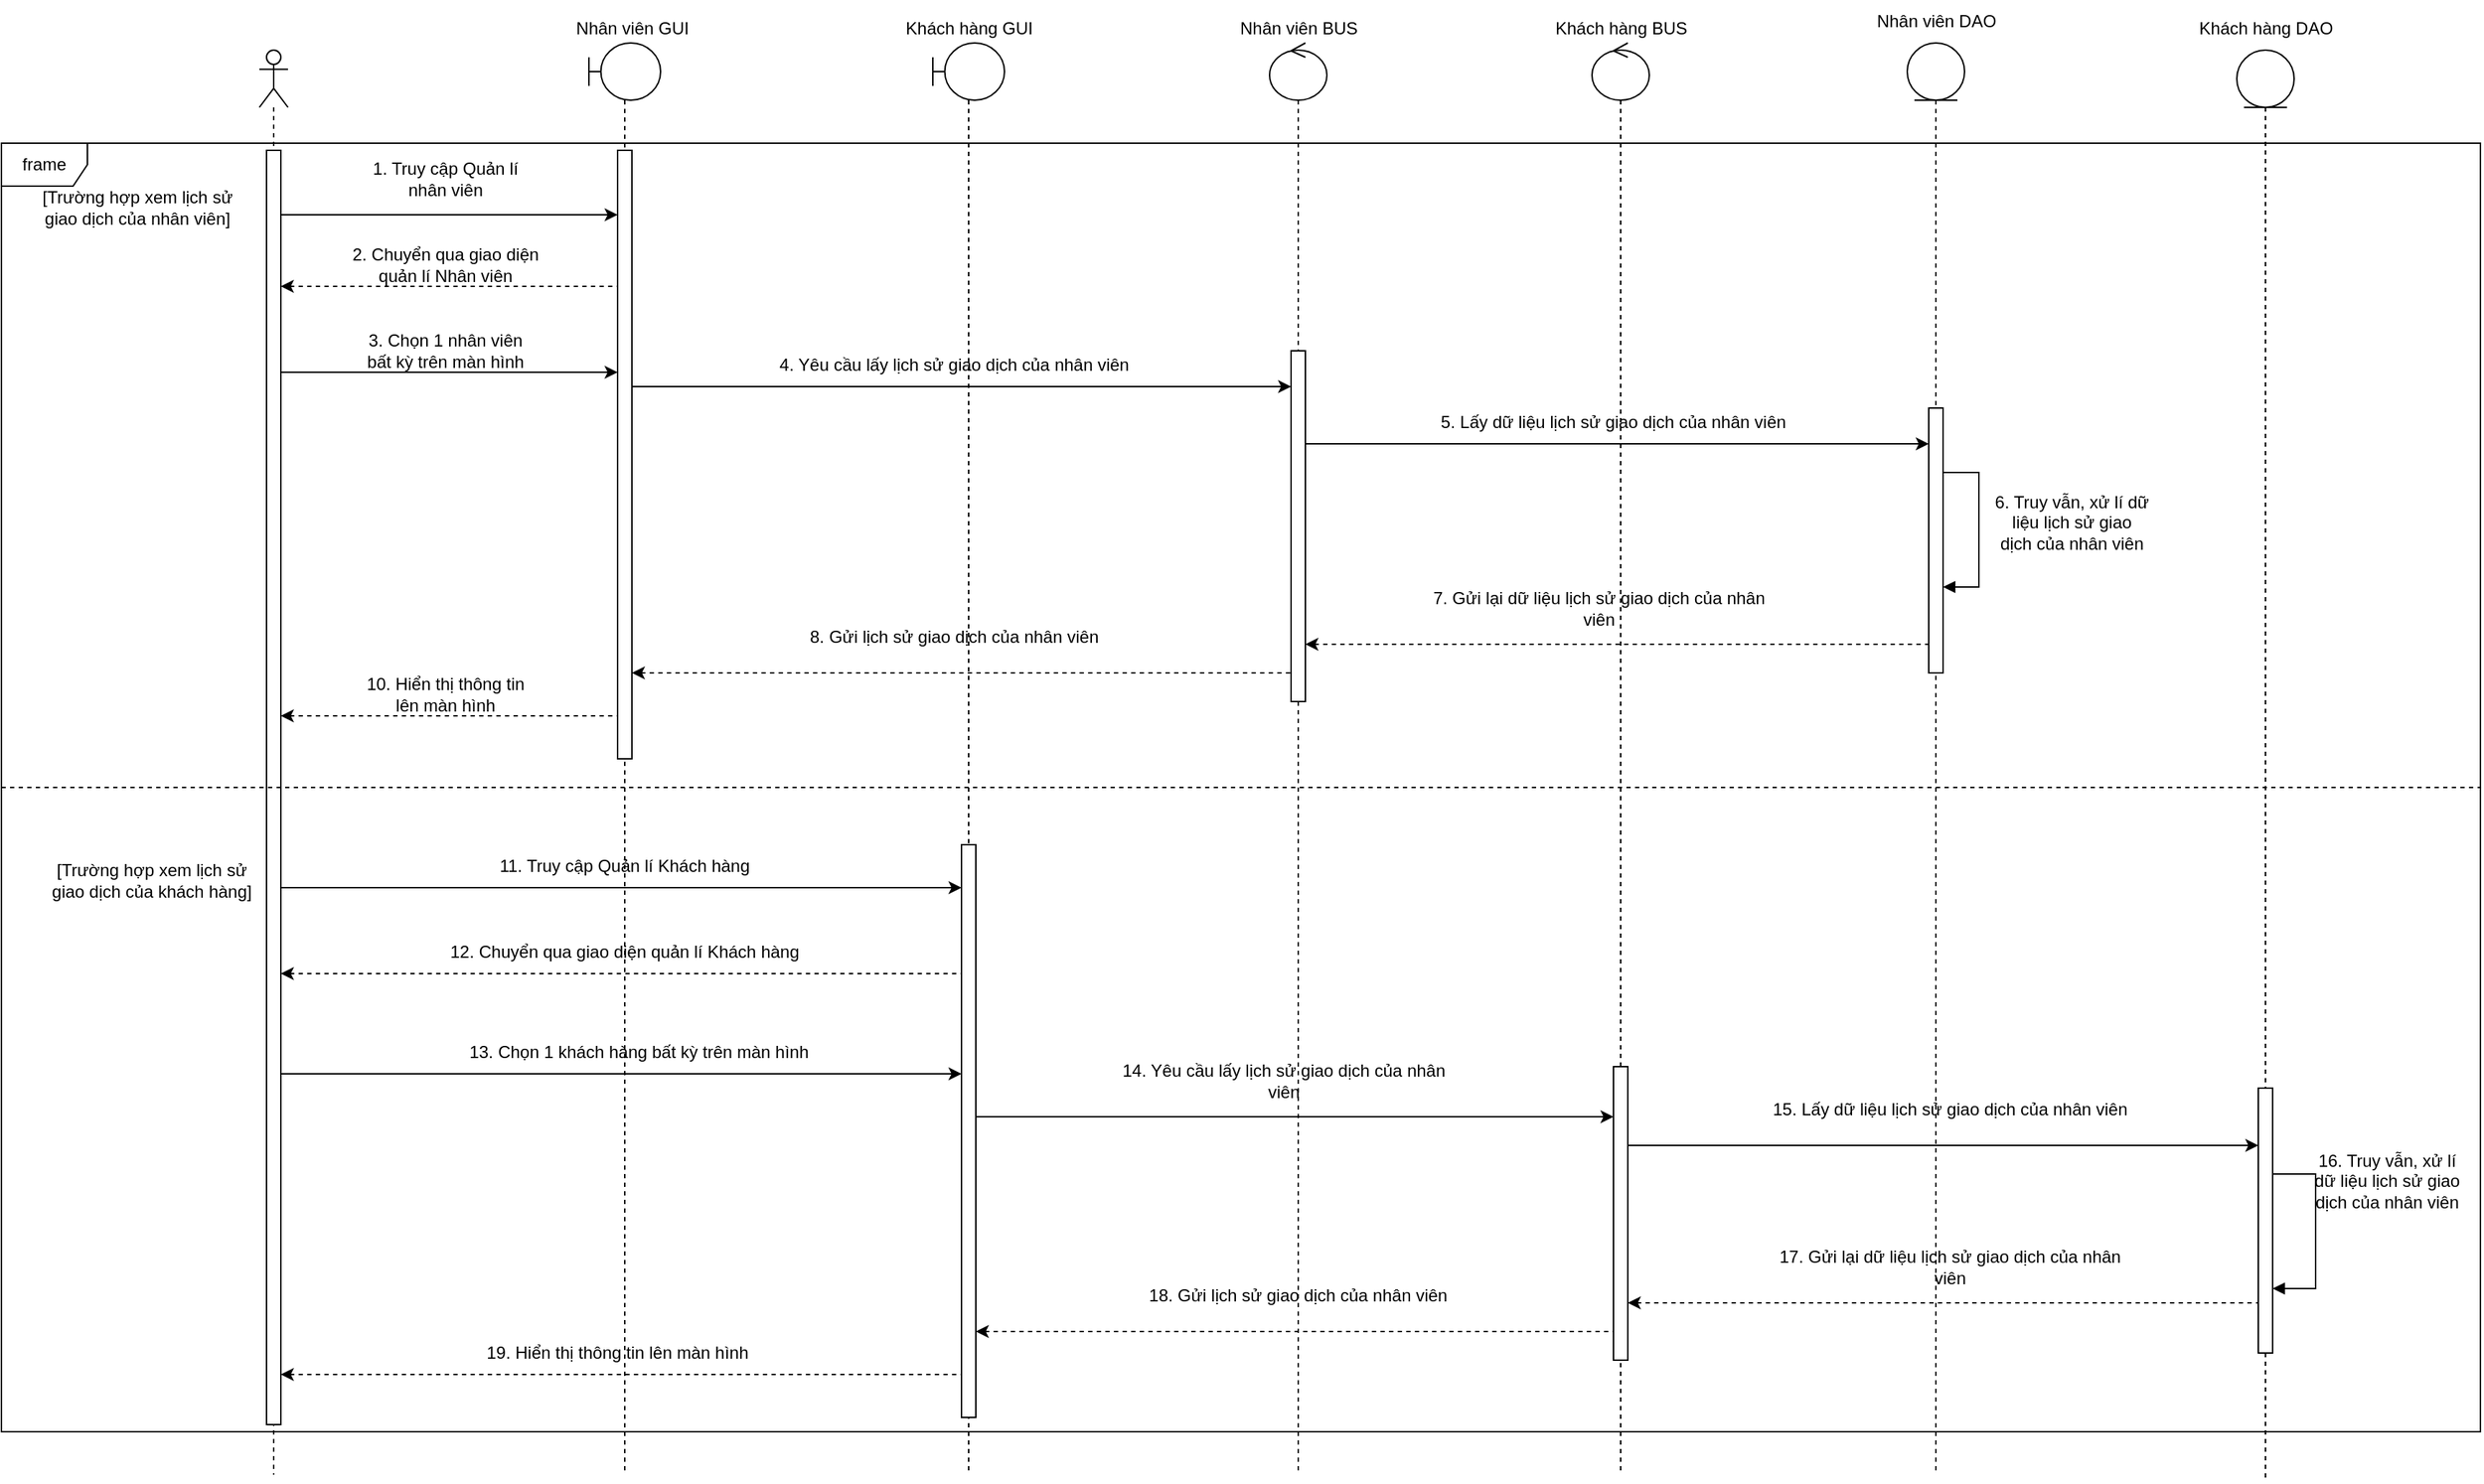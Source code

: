 <mxfile version="20.3.0" type="device"><diagram id="tAU3ARZs8YP1AsgfPNTk" name="Page-1"><mxGraphModel dx="3084" dy="1651" grid="1" gridSize="10" guides="1" tooltips="1" connect="1" arrows="1" fold="1" page="1" pageScale="1" pageWidth="850" pageHeight="1100" math="0" shadow="0"><root><mxCell id="0"/><mxCell id="1" parent="0"/><mxCell id="wdVBwy9PyyrBsqAOxplV-15" value="" style="endArrow=none;html=1;rounded=0;endFill=0;startArrow=classic;startFill=1;dashed=1;" parent="1" source="OIQW1Pe6kSD6JIpKPb93-4" target="OIQW1Pe6kSD6JIpKPb93-10" edge="1"><mxGeometry width="50" height="50" relative="1" as="geometry"><mxPoint x="187.45" y="392.16" as="sourcePoint"/><mxPoint x="380" y="392" as="targetPoint"/><Array as="points"><mxPoint x="300" y="750"/></Array></mxGeometry></mxCell><mxCell id="wdVBwy9PyyrBsqAOxplV-16" value="1. Truy cập Quản lí nhân viên" style="text;html=1;strokeColor=none;fillColor=none;align=center;verticalAlign=middle;whiteSpace=wrap;rounded=0;" parent="1" vertex="1"><mxGeometry x="220" y="360" width="120" height="30" as="geometry"/></mxCell><mxCell id="wdVBwy9PyyrBsqAOxplV-17" value="" style="endArrow=classic;html=1;rounded=0;endFill=1;startArrow=none;startFill=0;" parent="1" source="OIQW1Pe6kSD6JIpKPb93-4" target="OIQW1Pe6kSD6JIpKPb93-10" edge="1"><mxGeometry width="50" height="50" relative="1" as="geometry"><mxPoint x="185.1" y="453.76" as="sourcePoint"/><mxPoint x="400" y="453.76" as="targetPoint"/><Array as="points"><mxPoint x="270" y="400"/></Array></mxGeometry></mxCell><mxCell id="wdVBwy9PyyrBsqAOxplV-18" value="12. Chuyển qua giao diện quản lí Khách hàng" style="text;html=1;strokeColor=none;fillColor=none;align=center;verticalAlign=middle;whiteSpace=wrap;rounded=0;" parent="1" vertex="1"><mxGeometry x="245" y="900" width="320" height="30" as="geometry"/></mxCell><mxCell id="wdVBwy9PyyrBsqAOxplV-19" value="" style="endArrow=classic;html=1;rounded=0;" parent="1" source="OIQW1Pe6kSD6JIpKPb93-4" target="OIQW1Pe6kSD6JIpKPb93-10" edge="1"><mxGeometry width="50" height="50" relative="1" as="geometry"><mxPoint x="187.45" y="500.4" as="sourcePoint"/><mxPoint x="400" y="500.61" as="targetPoint"/><Array as="points"><mxPoint x="230" y="510"/><mxPoint x="300" y="510"/></Array></mxGeometry></mxCell><mxCell id="wdVBwy9PyyrBsqAOxplV-20" value="3. Chọn 1 nhân viên bất kỳ trên màn hình" style="text;html=1;strokeColor=none;fillColor=none;align=center;verticalAlign=middle;whiteSpace=wrap;rounded=0;" parent="1" vertex="1"><mxGeometry x="220" y="480" width="120" height="30" as="geometry"/></mxCell><mxCell id="wdVBwy9PyyrBsqAOxplV-25" value="" style="endArrow=classic;html=1;rounded=0;" parent="1" source="OIQW1Pe6kSD6JIpKPb93-10" target="OIQW1Pe6kSD6JIpKPb93-14" edge="1"><mxGeometry width="50" height="50" relative="1" as="geometry"><mxPoint x="412.55" y="526.84" as="sourcePoint"/><mxPoint x="866.67" y="527.48" as="targetPoint"/><Array as="points"><mxPoint x="540" y="520"/></Array></mxGeometry></mxCell><mxCell id="wdVBwy9PyyrBsqAOxplV-26" value="4. Yêu cầu lấy lịch sử giao dịch của nhân viên" style="text;html=1;strokeColor=none;fillColor=none;align=center;verticalAlign=middle;whiteSpace=wrap;rounded=0;" parent="1" vertex="1"><mxGeometry x="510" y="490" width="250" height="30" as="geometry"/></mxCell><mxCell id="wdVBwy9PyyrBsqAOxplV-30" value="" style="endArrow=classic;html=1;rounded=0;" parent="1" target="OIQW1Pe6kSD6JIpKPb93-16" edge="1" source="OIQW1Pe6kSD6JIpKPb93-14"><mxGeometry width="50" height="50" relative="1" as="geometry"><mxPoint x="880.0" y="560" as="sourcePoint"/><mxPoint x="1316.86" y="562" as="targetPoint"/><Array as="points"><mxPoint x="1060" y="560"/></Array></mxGeometry></mxCell><mxCell id="wdVBwy9PyyrBsqAOxplV-33" value="5. Lấy dữ liệu lịch sử giao dịch của nhân viên" style="text;html=1;strokeColor=none;fillColor=none;align=center;verticalAlign=middle;whiteSpace=wrap;rounded=0;" parent="1" vertex="1"><mxGeometry x="970" y="530" width="250" height="30" as="geometry"/></mxCell><mxCell id="wdVBwy9PyyrBsqAOxplV-36" value="6. Truy vẫn, xử lí dữ liệu lịch sử giao&lt;br&gt;dịch của nhân viên" style="text;html=1;strokeColor=none;fillColor=none;align=center;verticalAlign=middle;whiteSpace=wrap;rounded=0;" parent="1" vertex="1"><mxGeometry x="1360" y="600" width="110" height="30" as="geometry"/></mxCell><mxCell id="wdVBwy9PyyrBsqAOxplV-39" value="" style="endArrow=none;html=1;rounded=0;dashed=1;endFill=0;startArrow=classic;startFill=1;" parent="1" source="OIQW1Pe6kSD6JIpKPb93-14" target="OIQW1Pe6kSD6JIpKPb93-16" edge="1"><mxGeometry width="50" height="50" relative="1" as="geometry"><mxPoint x="881.97" y="680" as="sourcePoint"/><mxPoint x="1318.04" y="684.62" as="targetPoint"/><Array as="points"><mxPoint x="1150" y="700"/></Array></mxGeometry></mxCell><mxCell id="wdVBwy9PyyrBsqAOxplV-40" value="7. Gửi lại dữ liệu lịch sử giao dịch của nhân viên" style="text;html=1;strokeColor=none;fillColor=none;align=center;verticalAlign=middle;whiteSpace=wrap;rounded=0;" parent="1" vertex="1"><mxGeometry x="960" y="660" width="250" height="30" as="geometry"/></mxCell><mxCell id="wdVBwy9PyyrBsqAOxplV-41" value="" style="endArrow=none;html=1;rounded=0;dashed=1;endFill=0;startArrow=classic;startFill=1;" parent="1" source="OIQW1Pe6kSD6JIpKPb93-10" target="OIQW1Pe6kSD6JIpKPb93-14" edge="1"><mxGeometry width="50" height="50" relative="1" as="geometry"><mxPoint x="414.9" y="722.06" as="sourcePoint"/><mxPoint x="869.8" y="720.42" as="targetPoint"/><Array as="points"><mxPoint x="630" y="720"/></Array></mxGeometry></mxCell><mxCell id="wdVBwy9PyyrBsqAOxplV-42" value="8. Gửi lịch sử giao dịch của nhân viên" style="text;html=1;strokeColor=none;fillColor=none;align=center;verticalAlign=middle;whiteSpace=wrap;rounded=0;" parent="1" vertex="1"><mxGeometry x="510" y="680" width="250" height="30" as="geometry"/></mxCell><mxCell id="wdVBwy9PyyrBsqAOxplV-44" value="10. Hiển thị thông tin lên màn hình" style="text;html=1;strokeColor=none;fillColor=none;align=center;verticalAlign=middle;whiteSpace=wrap;rounded=0;" parent="1" vertex="1"><mxGeometry x="220" y="720" width="120" height="30" as="geometry"/></mxCell><mxCell id="wdVBwy9PyyrBsqAOxplV-46" value="" style="endArrow=classic;html=1;rounded=0;" parent="1" source="OIQW1Pe6kSD6JIpKPb93-4" target="OIQW1Pe6kSD6JIpKPb93-11" edge="1"><mxGeometry width="50" height="50" relative="1" as="geometry"><mxPoint x="185" y="870" as="sourcePoint"/><mxPoint x="641.57" y="871.7" as="targetPoint"/><Array as="points"><mxPoint x="560" y="870"/></Array></mxGeometry></mxCell><mxCell id="wdVBwy9PyyrBsqAOxplV-47" value="11. Truy cập Quản lí Khách hàng" style="text;html=1;strokeColor=none;fillColor=none;align=center;verticalAlign=middle;whiteSpace=wrap;rounded=0;" parent="1" vertex="1"><mxGeometry x="300" y="840" width="210" height="30" as="geometry"/></mxCell><mxCell id="wdVBwy9PyyrBsqAOxplV-49" value="" style="endArrow=classic;html=1;rounded=0;" parent="1" source="OIQW1Pe6kSD6JIpKPb93-11" target="OIQW1Pe6kSD6JIpKPb93-30" edge="1"><mxGeometry width="50" height="50" relative="1" as="geometry"><mxPoint x="660" y="1020" as="sourcePoint"/><mxPoint x="1088.63" y="1022.46" as="targetPoint"/><Array as="points"><mxPoint x="890" y="1030"/></Array></mxGeometry></mxCell><mxCell id="wdVBwy9PyyrBsqAOxplV-56" value="16. Truy vẫn, xử lí dữ liệu lịch sử giao&lt;br&gt;dịch của nhân viên" style="text;html=1;strokeColor=none;fillColor=none;align=center;verticalAlign=middle;whiteSpace=wrap;rounded=0;" parent="1" vertex="1"><mxGeometry x="1580" y="1060" width="110" height="30" as="geometry"/></mxCell><mxCell id="wdVBwy9PyyrBsqAOxplV-58" value="" style="endArrow=classic;html=1;rounded=0;" parent="1" target="OIQW1Pe6kSD6JIpKPb93-28" edge="1" source="OIQW1Pe6kSD6JIpKPb93-30"><mxGeometry width="50" height="50" relative="1" as="geometry"><mxPoint x="1130" y="1040" as="sourcePoint"/><mxPoint x="1545.0" y="1040" as="targetPoint"/><Array as="points"><mxPoint x="1270" y="1050"/></Array></mxGeometry></mxCell><mxCell id="wdVBwy9PyyrBsqAOxplV-59" value="" style="endArrow=none;html=1;rounded=0;dashed=1;endFill=0;startArrow=classic;startFill=1;" parent="1" source="OIQW1Pe6kSD6JIpKPb93-30" target="OIQW1Pe6kSD6JIpKPb93-28" edge="1"><mxGeometry width="50" height="50" relative="1" as="geometry"><mxPoint x="1130" y="1151" as="sourcePoint"/><mxPoint x="1543.27" y="1151.12" as="targetPoint"/><Array as="points"><mxPoint x="1370" y="1160"/></Array></mxGeometry></mxCell><mxCell id="wdVBwy9PyyrBsqAOxplV-60" value="" style="endArrow=none;html=1;rounded=0;dashed=1;endFill=0;startArrow=classic;startFill=1;" parent="1" source="OIQW1Pe6kSD6JIpKPb93-11" target="OIQW1Pe6kSD6JIpKPb93-30" edge="1"><mxGeometry width="50" height="50" relative="1" as="geometry"><mxPoint x="650" y="1171.84" as="sourcePoint"/><mxPoint x="1090.8" y="1171.84" as="targetPoint"/><Array as="points"><mxPoint x="860" y="1180"/></Array></mxGeometry></mxCell><mxCell id="wdVBwy9PyyrBsqAOxplV-61" value="" style="endArrow=none;html=1;rounded=0;dashed=1;endFill=0;startArrow=classic;startFill=1;" parent="1" source="OIQW1Pe6kSD6JIpKPb93-4" target="OIQW1Pe6kSD6JIpKPb93-11" edge="1"><mxGeometry width="50" height="50" relative="1" as="geometry"><mxPoint x="188.24" y="936.88" as="sourcePoint"/><mxPoint x="640.78" y="937.5" as="targetPoint"/><Array as="points"><mxPoint x="250" y="930"/></Array></mxGeometry></mxCell><mxCell id="wdVBwy9PyyrBsqAOxplV-67" value="" style="endArrow=classic;html=1;rounded=0;" parent="1" source="OIQW1Pe6kSD6JIpKPb93-4" target="OIQW1Pe6kSD6JIpKPb93-11" edge="1"><mxGeometry width="50" height="50" relative="1" as="geometry"><mxPoint x="185.88" y="999.36" as="sourcePoint"/><mxPoint x="638.43" y="1001.2" as="targetPoint"/><Array as="points"><mxPoint x="410" y="1000"/></Array></mxGeometry></mxCell><mxCell id="wdVBwy9PyyrBsqAOxplV-68" value="13. Chọn 1 khách hàng bất kỳ trên màn hình" style="text;html=1;strokeColor=none;fillColor=none;align=center;verticalAlign=middle;whiteSpace=wrap;rounded=0;" parent="1" vertex="1"><mxGeometry x="270" y="970" width="290" height="30" as="geometry"/></mxCell><mxCell id="wdVBwy9PyyrBsqAOxplV-69" value="14. Yêu cầu lấy lịch sử giao dịch của nhân viên" style="text;html=1;strokeColor=none;fillColor=none;align=center;verticalAlign=middle;whiteSpace=wrap;rounded=0;" parent="1" vertex="1"><mxGeometry x="740" y="990" width="250" height="30" as="geometry"/></mxCell><mxCell id="wdVBwy9PyyrBsqAOxplV-70" value="18. Gửi lịch sử giao dịch của nhân viên" style="text;html=1;strokeColor=none;fillColor=none;align=center;verticalAlign=middle;whiteSpace=wrap;rounded=0;" parent="1" vertex="1"><mxGeometry x="750" y="1140" width="250" height="30" as="geometry"/></mxCell><mxCell id="wdVBwy9PyyrBsqAOxplV-71" value="15. Lấy dữ liệu lịch sử giao dịch của nhân viên" style="text;html=1;strokeColor=none;fillColor=none;align=center;verticalAlign=middle;whiteSpace=wrap;rounded=0;" parent="1" vertex="1"><mxGeometry x="1205" y="1010" width="250" height="30" as="geometry"/></mxCell><mxCell id="wdVBwy9PyyrBsqAOxplV-72" value="17. Gửi lại dữ liệu lịch sử giao dịch của nhân viên" style="text;html=1;strokeColor=none;fillColor=none;align=center;verticalAlign=middle;whiteSpace=wrap;rounded=0;" parent="1" vertex="1"><mxGeometry x="1205" y="1120" width="250" height="30" as="geometry"/></mxCell><mxCell id="wdVBwy9PyyrBsqAOxplV-74" value="2. Chuyển qua giao diện quản lí Nhân viên" style="text;html=1;strokeColor=none;fillColor=none;align=center;verticalAlign=middle;whiteSpace=wrap;rounded=0;" parent="1" vertex="1"><mxGeometry x="210" y="420" width="140" height="30" as="geometry"/></mxCell><mxCell id="wdVBwy9PyyrBsqAOxplV-84" value="[Trường hợp xem lịch sử giao dịch của nhân viên]" style="text;html=1;strokeColor=none;fillColor=none;align=center;verticalAlign=middle;whiteSpace=wrap;rounded=0;" parent="1" vertex="1"><mxGeometry x="-10" y="380" width="150" height="30" as="geometry"/></mxCell><mxCell id="wdVBwy9PyyrBsqAOxplV-85" value="[Trường hợp xem lịch sử giao dịch của khách hàng]" style="text;html=1;strokeColor=none;fillColor=none;align=center;verticalAlign=middle;whiteSpace=wrap;rounded=0;" parent="1" vertex="1"><mxGeometry y="850" width="150" height="30" as="geometry"/></mxCell><mxCell id="OIQW1Pe6kSD6JIpKPb93-3" value="" style="shape=umlLifeline;participant=umlActor;perimeter=lifelinePerimeter;whiteSpace=wrap;html=1;container=1;collapsible=0;recursiveResize=0;verticalAlign=top;spacingTop=36;outlineConnect=0;" vertex="1" parent="1"><mxGeometry x="150" y="285" width="20" height="995" as="geometry"/></mxCell><mxCell id="OIQW1Pe6kSD6JIpKPb93-4" value="" style="html=1;points=[];perimeter=orthogonalPerimeter;" vertex="1" parent="OIQW1Pe6kSD6JIpKPb93-3"><mxGeometry x="5" y="70" width="10" height="890" as="geometry"/></mxCell><mxCell id="OIQW1Pe6kSD6JIpKPb93-5" value="" style="shape=umlLifeline;participant=umlBoundary;perimeter=lifelinePerimeter;whiteSpace=wrap;html=1;container=1;collapsible=0;recursiveResize=0;verticalAlign=top;spacingTop=36;outlineConnect=0;" vertex="1" parent="1"><mxGeometry x="380" y="280" width="50" height="1000" as="geometry"/></mxCell><mxCell id="OIQW1Pe6kSD6JIpKPb93-10" value="" style="html=1;points=[];perimeter=orthogonalPerimeter;" vertex="1" parent="OIQW1Pe6kSD6JIpKPb93-5"><mxGeometry x="20" y="75" width="10" height="425" as="geometry"/></mxCell><mxCell id="OIQW1Pe6kSD6JIpKPb93-6" value="" style="shape=umlLifeline;participant=umlBoundary;perimeter=lifelinePerimeter;whiteSpace=wrap;html=1;container=1;collapsible=0;recursiveResize=0;verticalAlign=top;spacingTop=36;outlineConnect=0;" vertex="1" parent="1"><mxGeometry x="620" y="280" width="50" height="1000" as="geometry"/></mxCell><mxCell id="OIQW1Pe6kSD6JIpKPb93-11" value="" style="html=1;points=[];perimeter=orthogonalPerimeter;" vertex="1" parent="OIQW1Pe6kSD6JIpKPb93-6"><mxGeometry x="20" y="560" width="10" height="400" as="geometry"/></mxCell><mxCell id="OIQW1Pe6kSD6JIpKPb93-8" value="" style="shape=umlLifeline;participant=umlControl;perimeter=lifelinePerimeter;whiteSpace=wrap;html=1;container=1;collapsible=0;recursiveResize=0;verticalAlign=top;spacingTop=36;outlineConnect=0;" vertex="1" parent="1"><mxGeometry x="855" y="280" width="40" height="1000" as="geometry"/></mxCell><mxCell id="OIQW1Pe6kSD6JIpKPb93-14" value="" style="html=1;points=[];perimeter=orthogonalPerimeter;" vertex="1" parent="OIQW1Pe6kSD6JIpKPb93-8"><mxGeometry x="15" y="215" width="10" height="245" as="geometry"/></mxCell><mxCell id="OIQW1Pe6kSD6JIpKPb93-9" value="" style="shape=umlLifeline;participant=umlControl;perimeter=lifelinePerimeter;whiteSpace=wrap;html=1;container=1;collapsible=0;recursiveResize=0;verticalAlign=top;spacingTop=36;outlineConnect=0;" vertex="1" parent="1"><mxGeometry x="1080" y="280" width="40" height="1000" as="geometry"/></mxCell><mxCell id="OIQW1Pe6kSD6JIpKPb93-30" value="" style="html=1;points=[];perimeter=orthogonalPerimeter;" vertex="1" parent="OIQW1Pe6kSD6JIpKPb93-9"><mxGeometry x="15" y="715" width="10" height="205" as="geometry"/></mxCell><mxCell id="OIQW1Pe6kSD6JIpKPb93-12" value="" style="shape=umlLifeline;participant=umlEntity;perimeter=lifelinePerimeter;whiteSpace=wrap;html=1;container=1;collapsible=0;recursiveResize=0;verticalAlign=top;spacingTop=36;outlineConnect=0;" vertex="1" parent="1"><mxGeometry x="1300" y="280" width="40" height="1000" as="geometry"/></mxCell><mxCell id="OIQW1Pe6kSD6JIpKPb93-16" value="" style="html=1;points=[];perimeter=orthogonalPerimeter;" vertex="1" parent="OIQW1Pe6kSD6JIpKPb93-12"><mxGeometry x="15" y="255" width="10" height="185" as="geometry"/></mxCell><mxCell id="OIQW1Pe6kSD6JIpKPb93-18" value="" style="edgeStyle=orthogonalEdgeStyle;html=1;align=left;spacingLeft=2;endArrow=block;rounded=0;" edge="1" target="OIQW1Pe6kSD6JIpKPb93-16" parent="OIQW1Pe6kSD6JIpKPb93-12" source="OIQW1Pe6kSD6JIpKPb93-16"><mxGeometry relative="1" as="geometry"><mxPoint x="90" y="380" as="sourcePoint"/><Array as="points"><mxPoint x="50" y="300"/><mxPoint x="50" y="380"/></Array><mxPoint x="95" y="400" as="targetPoint"/></mxGeometry></mxCell><mxCell id="OIQW1Pe6kSD6JIpKPb93-13" value="" style="shape=umlLifeline;participant=umlEntity;perimeter=lifelinePerimeter;whiteSpace=wrap;html=1;container=1;collapsible=0;recursiveResize=0;verticalAlign=top;spacingTop=36;outlineConnect=0;" vertex="1" parent="1"><mxGeometry x="1530" y="285" width="40" height="1000" as="geometry"/></mxCell><mxCell id="OIQW1Pe6kSD6JIpKPb93-28" value="" style="html=1;points=[];perimeter=orthogonalPerimeter;" vertex="1" parent="OIQW1Pe6kSD6JIpKPb93-13"><mxGeometry x="15" y="725" width="10" height="185" as="geometry"/></mxCell><mxCell id="OIQW1Pe6kSD6JIpKPb93-29" value="" style="edgeStyle=orthogonalEdgeStyle;html=1;align=left;spacingLeft=2;endArrow=block;rounded=0;" edge="1" parent="OIQW1Pe6kSD6JIpKPb93-13" source="OIQW1Pe6kSD6JIpKPb93-28" target="OIQW1Pe6kSD6JIpKPb93-28"><mxGeometry relative="1" as="geometry"><mxPoint x="-1205" y="570" as="sourcePoint"/><Array as="points"><mxPoint x="55" y="785"/><mxPoint x="55" y="865"/></Array><mxPoint x="-1200" y="590" as="targetPoint"/></mxGeometry></mxCell><mxCell id="OIQW1Pe6kSD6JIpKPb93-20" value="" style="endArrow=none;html=1;rounded=0;dashed=1;endFill=0;startArrow=classic;startFill=1;" edge="1" parent="1" source="OIQW1Pe6kSD6JIpKPb93-4" target="OIQW1Pe6kSD6JIpKPb93-10"><mxGeometry width="50" height="50" relative="1" as="geometry"><mxPoint x="170" y="450" as="sourcePoint"/><mxPoint x="397.5" y="450" as="targetPoint"/><Array as="points"><mxPoint x="240" y="450"/></Array></mxGeometry></mxCell><mxCell id="OIQW1Pe6kSD6JIpKPb93-21" value="Nhân viên GUI" style="text;html=1;align=center;verticalAlign=middle;resizable=0;points=[];autosize=1;strokeColor=none;fillColor=none;" vertex="1" parent="1"><mxGeometry x="360" y="255" width="100" height="30" as="geometry"/></mxCell><mxCell id="OIQW1Pe6kSD6JIpKPb93-22" value="Khách hàng GUI" style="text;html=1;align=center;verticalAlign=middle;resizable=0;points=[];autosize=1;strokeColor=none;fillColor=none;" vertex="1" parent="1"><mxGeometry x="590" y="255" width="110" height="30" as="geometry"/></mxCell><mxCell id="OIQW1Pe6kSD6JIpKPb93-23" value="Nhân viên BUS" style="text;html=1;align=center;verticalAlign=middle;resizable=0;points=[];autosize=1;strokeColor=none;fillColor=none;" vertex="1" parent="1"><mxGeometry x="820" y="255" width="110" height="30" as="geometry"/></mxCell><mxCell id="OIQW1Pe6kSD6JIpKPb93-24" value="Khách hàng BUS" style="text;html=1;align=center;verticalAlign=middle;resizable=0;points=[];autosize=1;strokeColor=none;fillColor=none;" vertex="1" parent="1"><mxGeometry x="1040" y="255" width="120" height="30" as="geometry"/></mxCell><mxCell id="OIQW1Pe6kSD6JIpKPb93-25" value="Nhân viên DAO" style="text;html=1;align=center;verticalAlign=middle;resizable=0;points=[];autosize=1;strokeColor=none;fillColor=none;" vertex="1" parent="1"><mxGeometry x="1265" y="250" width="110" height="30" as="geometry"/></mxCell><mxCell id="OIQW1Pe6kSD6JIpKPb93-27" value="Khách hàng DAO" style="text;html=1;align=center;verticalAlign=middle;resizable=0;points=[];autosize=1;strokeColor=none;fillColor=none;" vertex="1" parent="1"><mxGeometry x="1490" y="255" width="120" height="30" as="geometry"/></mxCell><mxCell id="OIQW1Pe6kSD6JIpKPb93-31" value="" style="endArrow=none;html=1;rounded=0;dashed=1;endFill=0;startArrow=classic;startFill=1;" edge="1" parent="1" source="OIQW1Pe6kSD6JIpKPb93-4" target="OIQW1Pe6kSD6JIpKPb93-11"><mxGeometry width="50" height="50" relative="1" as="geometry"><mxPoint x="200" y="1210" as="sourcePoint"/><mxPoint x="635" y="1210" as="targetPoint"/><Array as="points"><mxPoint x="245" y="1210"/></Array></mxGeometry></mxCell><mxCell id="OIQW1Pe6kSD6JIpKPb93-32" value="19. Hiển thị thông tin lên màn hình" style="text;html=1;strokeColor=none;fillColor=none;align=center;verticalAlign=middle;whiteSpace=wrap;rounded=0;" vertex="1" parent="1"><mxGeometry x="240" y="1180" width="320" height="30" as="geometry"/></mxCell><mxCell id="OIQW1Pe6kSD6JIpKPb93-33" value="frame" style="shape=umlFrame;whiteSpace=wrap;html=1;" vertex="1" parent="1"><mxGeometry x="-30" y="350" width="1730" height="900" as="geometry"/></mxCell><mxCell id="OIQW1Pe6kSD6JIpKPb93-35" value="" style="endArrow=none;dashed=1;html=1;rounded=0;" edge="1" parent="1"><mxGeometry width="50" height="50" relative="1" as="geometry"><mxPoint x="-30" y="800" as="sourcePoint"/><mxPoint x="1700" y="800" as="targetPoint"/></mxGeometry></mxCell></root></mxGraphModel></diagram></mxfile>
